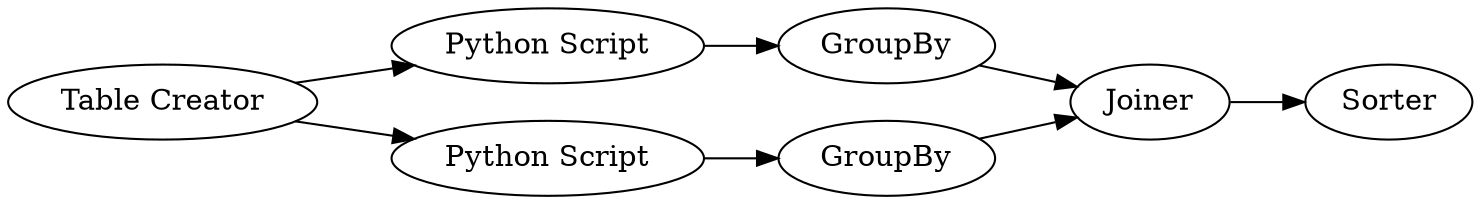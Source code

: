 digraph {
	1 -> 17
	16 -> 11
	20 -> 11
	19 -> 20
	17 -> 16
	1 -> 19
	11 -> 22
	16 [label=GroupBy]
	20 [label=GroupBy]
	1 [label="Table Creator"]
	22 [label=Sorter]
	11 [label=Joiner]
	17 [label="Python Script"]
	19 [label="Python Script"]
	rankdir=LR
}

